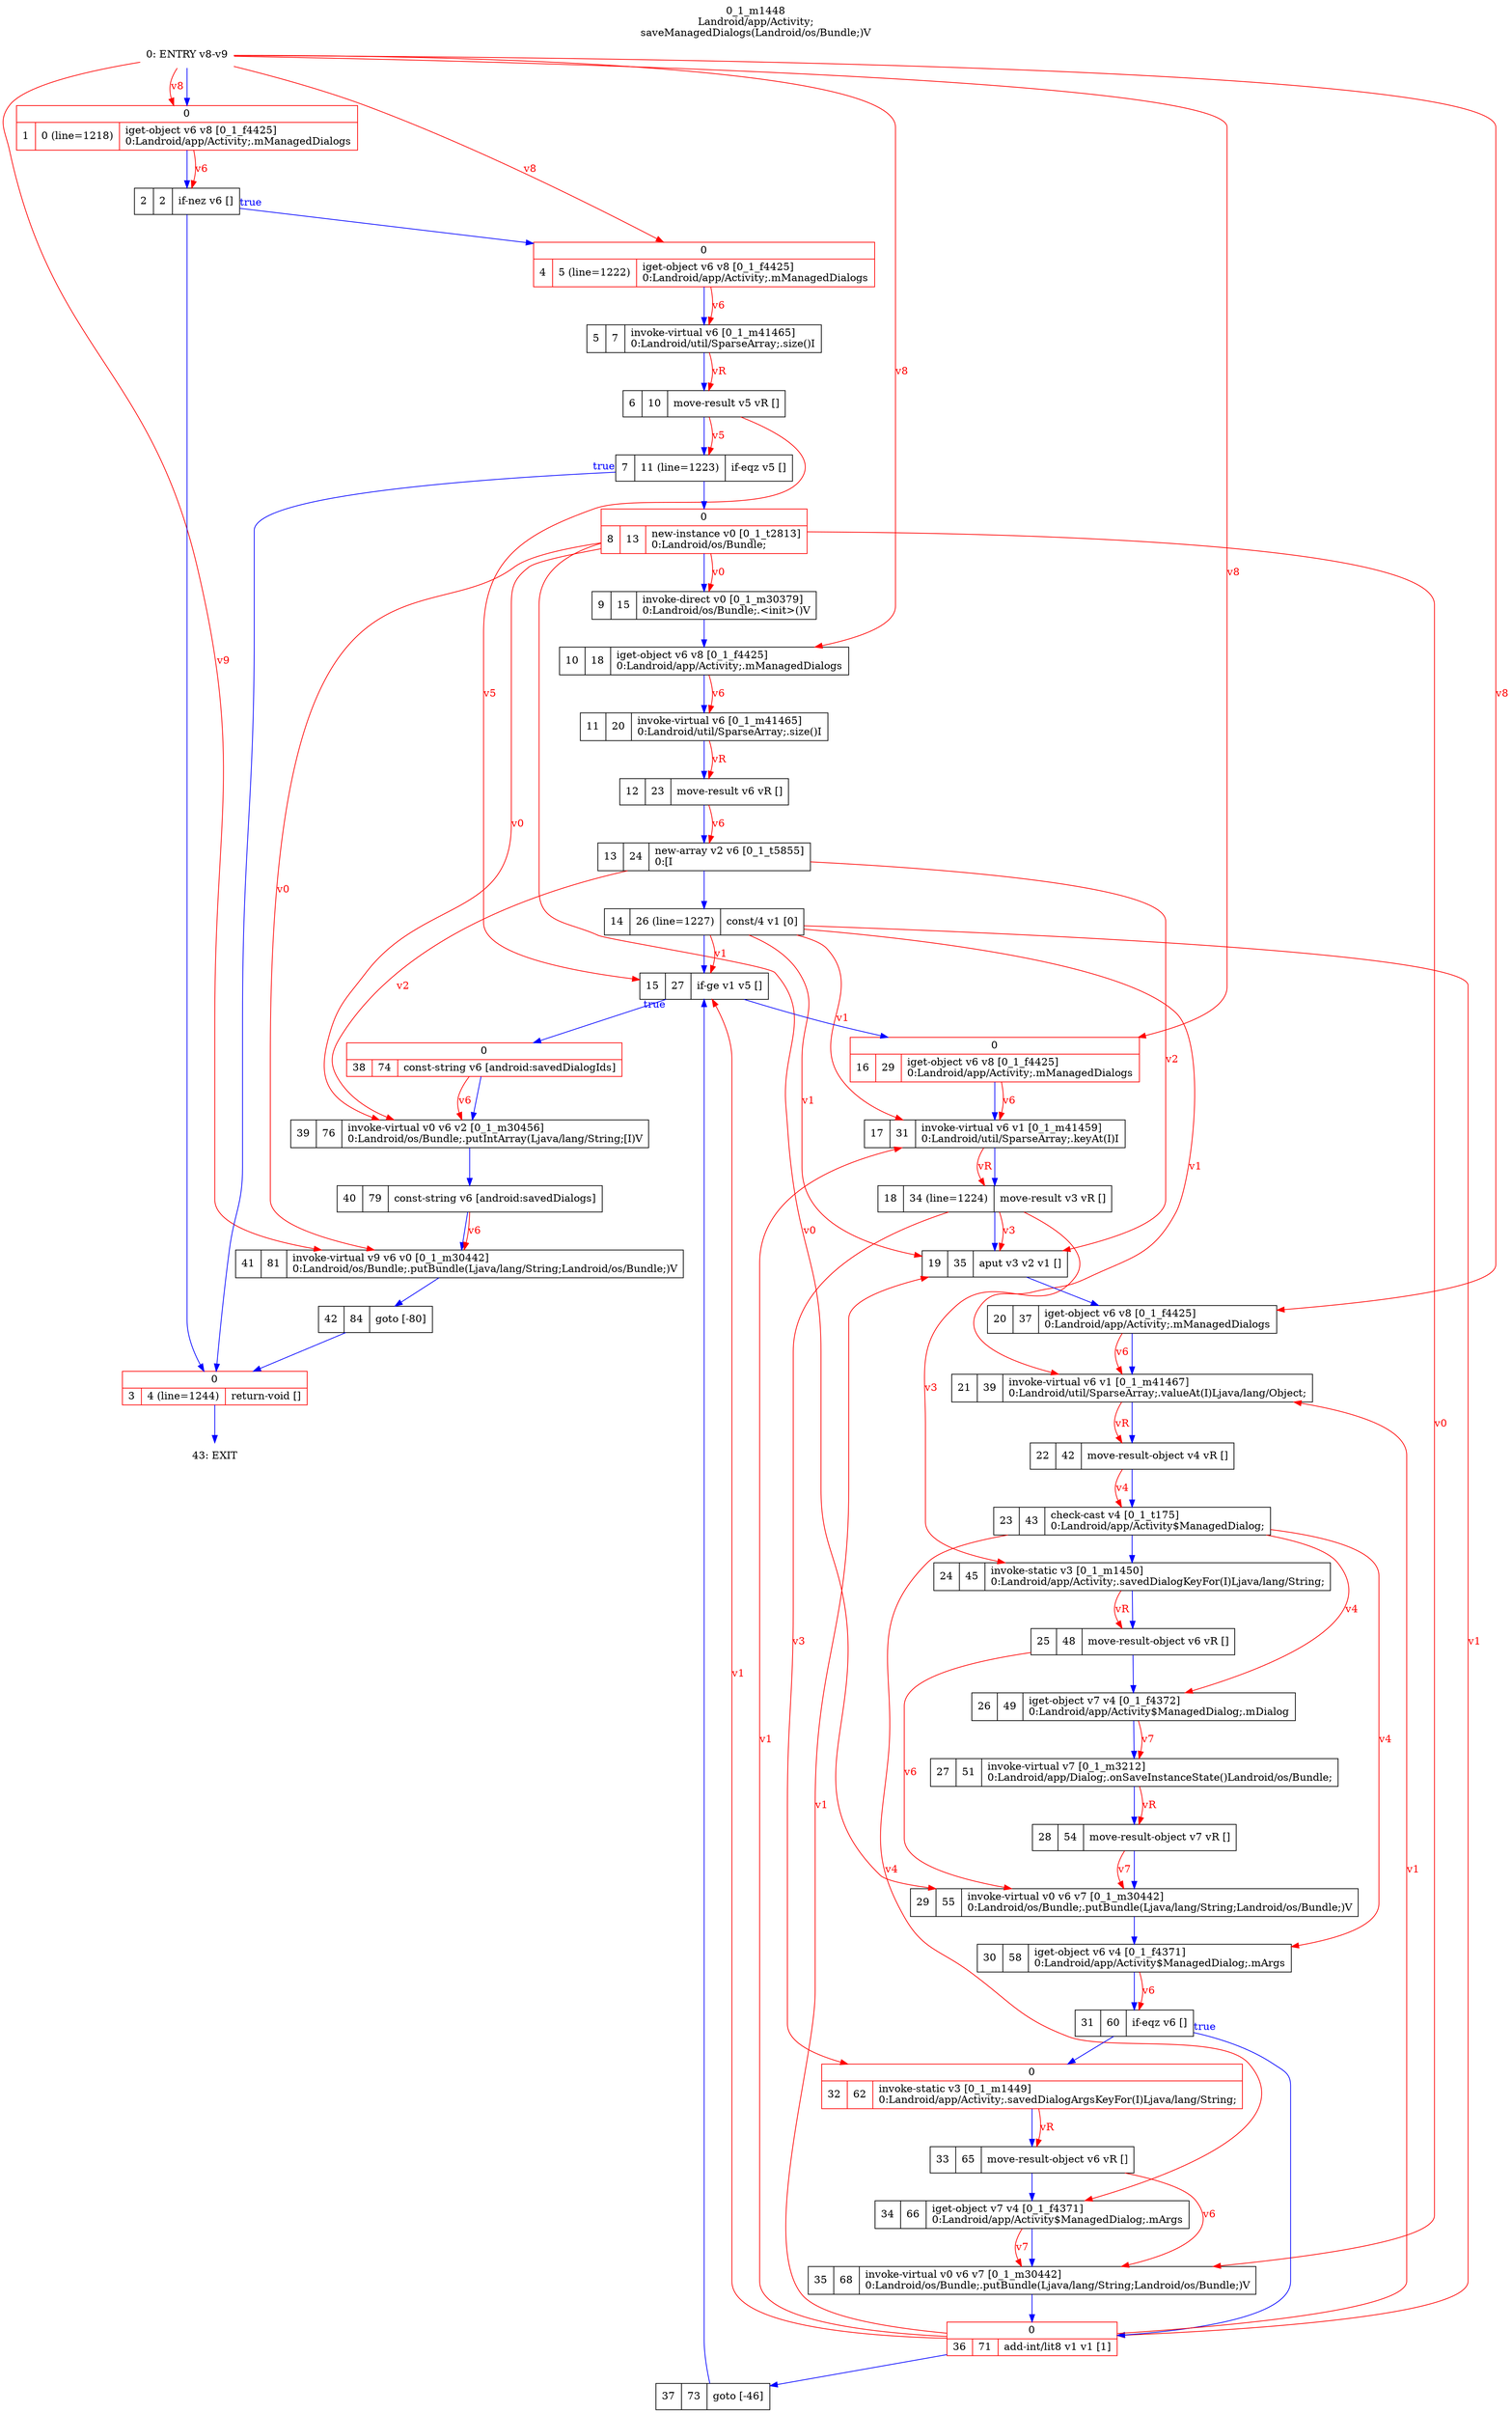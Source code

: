 digraph G {
rankdir=UD;
labelloc=t;
label="0_1_m1448\nLandroid/app/Activity;
saveManagedDialogs(Landroid/os/Bundle;)V";
0[label="0: ENTRY v8-v9",shape=plaintext];
1[label="{0|{1|0 (line=1218)|iget-object v6 v8 [0_1_f4425]\l0:Landroid/app/Activity;.mManagedDialogs\l}}",shape=record, color=red];
2[label="2|2|if-nez v6 []\l",shape=record];
3[label="{0|{3|4 (line=1244)|return-void []\l}}",shape=record, color=red];
4[label="{0|{4|5 (line=1222)|iget-object v6 v8 [0_1_f4425]\l0:Landroid/app/Activity;.mManagedDialogs\l}}",shape=record, color=red];
5[label="5|7|invoke-virtual v6 [0_1_m41465]\l0:Landroid/util/SparseArray;.size()I\l",shape=record,URL="0_1_m41465.dot"];
6[label="6|10|move-result v5 vR []\l",shape=record];
7[label="7|11 (line=1223)|if-eqz v5 []\l",shape=record];
8[label="{0|{8|13|new-instance v0 [0_1_t2813]\l0:Landroid/os/Bundle;\l}}",shape=record, color=red];
9[label="9|15|invoke-direct v0 [0_1_m30379]\l0:Landroid/os/Bundle;.\<init\>()V\l",shape=record,URL="0_1_m30379.dot"];
10[label="10|18|iget-object v6 v8 [0_1_f4425]\l0:Landroid/app/Activity;.mManagedDialogs\l",shape=record];
11[label="11|20|invoke-virtual v6 [0_1_m41465]\l0:Landroid/util/SparseArray;.size()I\l",shape=record,URL="0_1_m41465.dot"];
12[label="12|23|move-result v6 vR []\l",shape=record];
13[label="13|24|new-array v2 v6 [0_1_t5855]\l0:[I\l",shape=record];
14[label="14|26 (line=1227)|const/4 v1 [0]\l",shape=record];
15[label="15|27|if-ge v1 v5 []\l",shape=record];
16[label="{0|{16|29|iget-object v6 v8 [0_1_f4425]\l0:Landroid/app/Activity;.mManagedDialogs\l}}",shape=record, color=red];
17[label="17|31|invoke-virtual v6 v1 [0_1_m41459]\l0:Landroid/util/SparseArray;.keyAt(I)I\l",shape=record,URL="0_1_m41459.dot"];
18[label="18|34 (line=1224)|move-result v3 vR []\l",shape=record];
19[label="19|35|aput v3 v2 v1 []\l",shape=record];
20[label="20|37|iget-object v6 v8 [0_1_f4425]\l0:Landroid/app/Activity;.mManagedDialogs\l",shape=record];
21[label="21|39|invoke-virtual v6 v1 [0_1_m41467]\l0:Landroid/util/SparseArray;.valueAt(I)Ljava/lang/Object;\l",shape=record,URL="0_1_m41467.dot"];
22[label="22|42|move-result-object v4 vR []\l",shape=record];
23[label="23|43|check-cast v4 [0_1_t175]\l0:Landroid/app/Activity$ManagedDialog;\l",shape=record];
24[label="24|45|invoke-static v3 [0_1_m1450]\l0:Landroid/app/Activity;.savedDialogKeyFor(I)Ljava/lang/String;\l",shape=record,URL="0_1_m1450.dot"];
25[label="25|48|move-result-object v6 vR []\l",shape=record];
26[label="26|49|iget-object v7 v4 [0_1_f4372]\l0:Landroid/app/Activity$ManagedDialog;.mDialog\l",shape=record];
27[label="27|51|invoke-virtual v7 [0_1_m3212]\l0:Landroid/app/Dialog;.onSaveInstanceState()Landroid/os/Bundle;\l",shape=record,URL="0_1_m3212.dot"];
28[label="28|54|move-result-object v7 vR []\l",shape=record];
29[label="29|55|invoke-virtual v0 v6 v7 [0_1_m30442]\l0:Landroid/os/Bundle;.putBundle(Ljava/lang/String;Landroid/os/Bundle;)V\l",shape=record,URL="0_1_m30442.dot"];
30[label="30|58|iget-object v6 v4 [0_1_f4371]\l0:Landroid/app/Activity$ManagedDialog;.mArgs\l",shape=record];
31[label="31|60|if-eqz v6 []\l",shape=record];
32[label="{0|{32|62|invoke-static v3 [0_1_m1449]\l0:Landroid/app/Activity;.savedDialogArgsKeyFor(I)Ljava/lang/String;\l}}",shape=record,URL="0_1_m1449.dot", color=red];
33[label="33|65|move-result-object v6 vR []\l",shape=record];
34[label="34|66|iget-object v7 v4 [0_1_f4371]\l0:Landroid/app/Activity$ManagedDialog;.mArgs\l",shape=record];
35[label="35|68|invoke-virtual v0 v6 v7 [0_1_m30442]\l0:Landroid/os/Bundle;.putBundle(Ljava/lang/String;Landroid/os/Bundle;)V\l",shape=record,URL="0_1_m30442.dot"];
36[label="{0|{36|71|add-int/lit8 v1 v1 [1]\l}}",shape=record, color=red];
37[label="37|73|goto [-46]\l",shape=record];
38[label="{0|{38|74|const-string v6 [android:savedDialogIds]\l}}",shape=record, color=red];
39[label="39|76|invoke-virtual v0 v6 v2 [0_1_m30456]\l0:Landroid/os/Bundle;.putIntArray(Ljava/lang/String;[I)V\l",shape=record,URL="0_1_m30456.dot"];
40[label="40|79|const-string v6 [android:savedDialogs]\l",shape=record];
41[label="41|81|invoke-virtual v9 v6 v0 [0_1_m30442]\l0:Landroid/os/Bundle;.putBundle(Ljava/lang/String;Landroid/os/Bundle;)V\l",shape=record,URL="0_1_m30442.dot"];
42[label="42|84|goto [-80]\l",shape=record];
43[label="43: EXIT",shape=plaintext];
0->1 [color=blue, fontcolor=blue,weight=100, taillabel=""];
1->2 [color=blue, fontcolor=blue,weight=100, taillabel=""];
2->4 [color=blue, fontcolor=blue,weight=10, taillabel="true"];
2->3 [color=blue, fontcolor=blue,weight=100, taillabel=""];
3->43 [color=blue, fontcolor=blue,weight=100, taillabel=""];
4->5 [color=blue, fontcolor=blue,weight=100, taillabel=""];
5->6 [color=blue, fontcolor=blue,weight=100, taillabel=""];
6->7 [color=blue, fontcolor=blue,weight=100, taillabel=""];
7->3 [color=blue, fontcolor=blue,weight=10, taillabel="true"];
7->8 [color=blue, fontcolor=blue,weight=100, taillabel=""];
8->9 [color=blue, fontcolor=blue,weight=100, taillabel=""];
9->10 [color=blue, fontcolor=blue,weight=100, taillabel=""];
10->11 [color=blue, fontcolor=blue,weight=100, taillabel=""];
11->12 [color=blue, fontcolor=blue,weight=100, taillabel=""];
12->13 [color=blue, fontcolor=blue,weight=100, taillabel=""];
13->14 [color=blue, fontcolor=blue,weight=100, taillabel=""];
14->15 [color=blue, fontcolor=blue,weight=100, taillabel=""];
15->38 [color=blue, fontcolor=blue,weight=10, taillabel="true"];
15->16 [color=blue, fontcolor=blue,weight=100, taillabel=""];
16->17 [color=blue, fontcolor=blue,weight=100, taillabel=""];
17->18 [color=blue, fontcolor=blue,weight=100, taillabel=""];
18->19 [color=blue, fontcolor=blue,weight=100, taillabel=""];
19->20 [color=blue, fontcolor=blue,weight=100, taillabel=""];
20->21 [color=blue, fontcolor=blue,weight=100, taillabel=""];
21->22 [color=blue, fontcolor=blue,weight=100, taillabel=""];
22->23 [color=blue, fontcolor=blue,weight=100, taillabel=""];
23->24 [color=blue, fontcolor=blue,weight=100, taillabel=""];
24->25 [color=blue, fontcolor=blue,weight=100, taillabel=""];
25->26 [color=blue, fontcolor=blue,weight=100, taillabel=""];
26->27 [color=blue, fontcolor=blue,weight=100, taillabel=""];
27->28 [color=blue, fontcolor=blue,weight=100, taillabel=""];
28->29 [color=blue, fontcolor=blue,weight=100, taillabel=""];
29->30 [color=blue, fontcolor=blue,weight=100, taillabel=""];
30->31 [color=blue, fontcolor=blue,weight=100, taillabel=""];
31->36 [color=blue, fontcolor=blue,weight=10, taillabel="true"];
31->32 [color=blue, fontcolor=blue,weight=100, taillabel=""];
32->33 [color=blue, fontcolor=blue,weight=100, taillabel=""];
33->34 [color=blue, fontcolor=blue,weight=100, taillabel=""];
34->35 [color=blue, fontcolor=blue,weight=100, taillabel=""];
35->36 [color=blue, fontcolor=blue,weight=100, taillabel=""];
36->37 [color=blue, fontcolor=blue,weight=100, taillabel=""];
37->15 [color=blue, fontcolor=blue,weight=100, taillabel=""];
38->39 [color=blue, fontcolor=blue,weight=100, taillabel=""];
39->40 [color=blue, fontcolor=blue,weight=100, taillabel=""];
40->41 [color=blue, fontcolor=blue,weight=100, taillabel=""];
41->42 [color=blue, fontcolor=blue,weight=100, taillabel=""];
42->3 [color=blue, fontcolor=blue,weight=100, taillabel=""];
0->1 [color=red, fontcolor=red, label="v8"];
1->2 [color=red, fontcolor=red, label="v6"];
0->4 [color=red, fontcolor=red, label="v8"];
4->5 [color=red, fontcolor=red, label="v6"];
5->6 [color=red, fontcolor=red, label="vR"];
6->7 [color=red, fontcolor=red, label="v5"];
8->9 [color=red, fontcolor=red, label="v0"];
0->10 [color=red, fontcolor=red, label="v8"];
10->11 [color=red, fontcolor=red, label="v6"];
11->12 [color=red, fontcolor=red, label="vR"];
12->13 [color=red, fontcolor=red, label="v6"];
6->15 [color=red, fontcolor=red, label="v5"];
14->15 [color=red, fontcolor=red, label="v1"];
36->15 [color=red, fontcolor=red, label="v1"];
0->16 [color=red, fontcolor=red, label="v8"];
14->17 [color=red, fontcolor=red, label="v1"];
16->17 [color=red, fontcolor=red, label="v6"];
36->17 [color=red, fontcolor=red, label="v1"];
17->18 [color=red, fontcolor=red, label="vR"];
13->19 [color=red, fontcolor=red, label="v2"];
14->19 [color=red, fontcolor=red, label="v1"];
18->19 [color=red, fontcolor=red, label="v3"];
36->19 [color=red, fontcolor=red, label="v1"];
0->20 [color=red, fontcolor=red, label="v8"];
14->21 [color=red, fontcolor=red, label="v1"];
20->21 [color=red, fontcolor=red, label="v6"];
36->21 [color=red, fontcolor=red, label="v1"];
21->22 [color=red, fontcolor=red, label="vR"];
22->23 [color=red, fontcolor=red, label="v4"];
18->24 [color=red, fontcolor=red, label="v3"];
24->25 [color=red, fontcolor=red, label="vR"];
23->26 [color=red, fontcolor=red, label="v4"];
26->27 [color=red, fontcolor=red, label="v7"];
27->28 [color=red, fontcolor=red, label="vR"];
8->29 [color=red, fontcolor=red, label="v0"];
25->29 [color=red, fontcolor=red, label="v6"];
28->29 [color=red, fontcolor=red, label="v7"];
23->30 [color=red, fontcolor=red, label="v4"];
30->31 [color=red, fontcolor=red, label="v6"];
18->32 [color=red, fontcolor=red, label="v3"];
32->33 [color=red, fontcolor=red, label="vR"];
23->34 [color=red, fontcolor=red, label="v4"];
8->35 [color=red, fontcolor=red, label="v0"];
33->35 [color=red, fontcolor=red, label="v6"];
34->35 [color=red, fontcolor=red, label="v7"];
14->36 [color=red, fontcolor=red, label="v1"];
8->39 [color=red, fontcolor=red, label="v0"];
13->39 [color=red, fontcolor=red, label="v2"];
38->39 [color=red, fontcolor=red, label="v6"];
0->41 [color=red, fontcolor=red, label="v9"];
8->41 [color=red, fontcolor=red, label="v0"];
40->41 [color=red, fontcolor=red, label="v6"];
}
